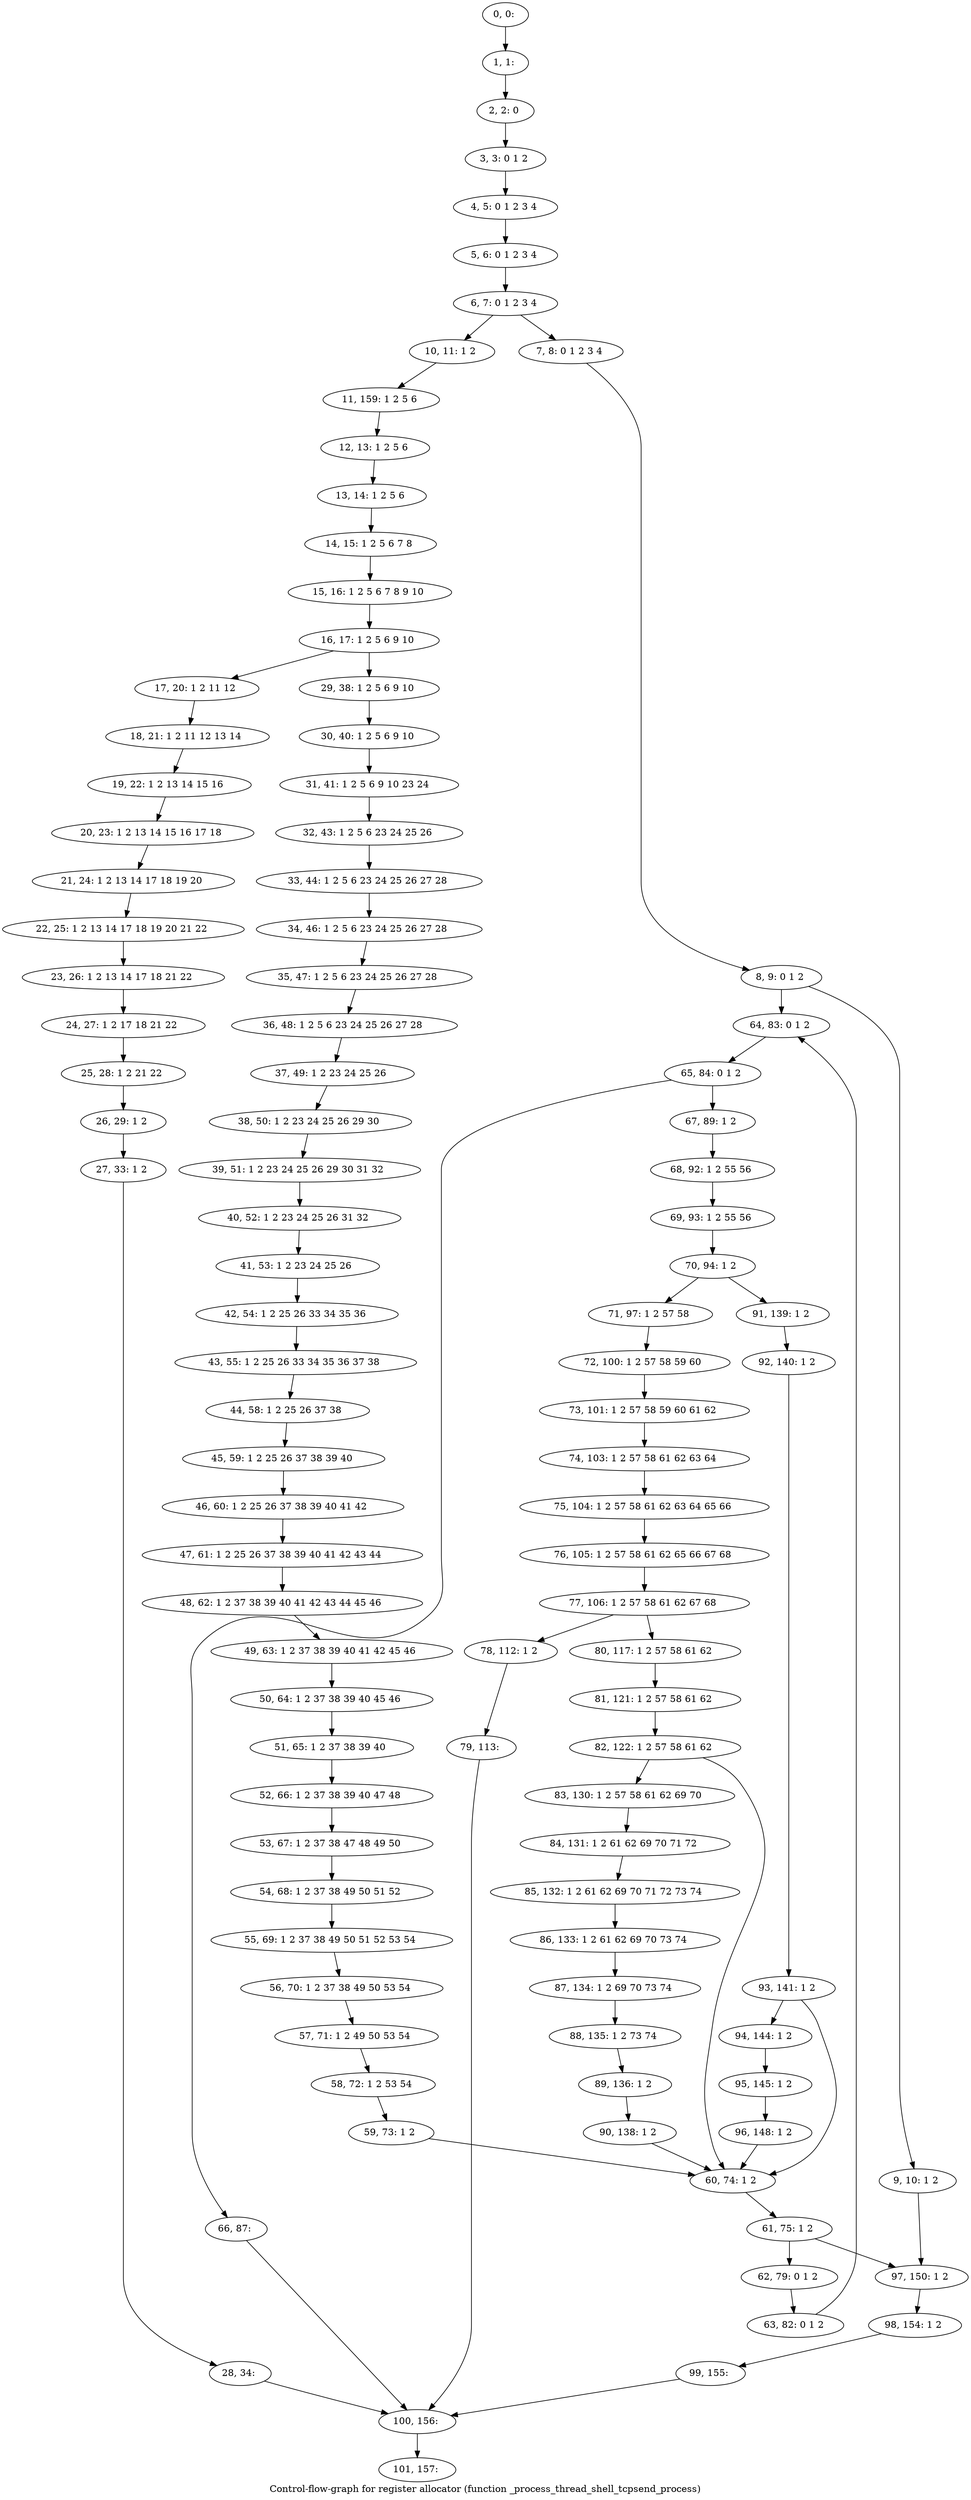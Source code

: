 digraph G {
graph [label="Control-flow-graph for register allocator (function _process_thread_shell_tcpsend_process)"]
0[label="0, 0: "];
1[label="1, 1: "];
2[label="2, 2: 0 "];
3[label="3, 3: 0 1 2 "];
4[label="4, 5: 0 1 2 3 4 "];
5[label="5, 6: 0 1 2 3 4 "];
6[label="6, 7: 0 1 2 3 4 "];
7[label="7, 8: 0 1 2 3 4 "];
8[label="8, 9: 0 1 2 "];
9[label="9, 10: 1 2 "];
10[label="10, 11: 1 2 "];
11[label="11, 159: 1 2 5 6 "];
12[label="12, 13: 1 2 5 6 "];
13[label="13, 14: 1 2 5 6 "];
14[label="14, 15: 1 2 5 6 7 8 "];
15[label="15, 16: 1 2 5 6 7 8 9 10 "];
16[label="16, 17: 1 2 5 6 9 10 "];
17[label="17, 20: 1 2 11 12 "];
18[label="18, 21: 1 2 11 12 13 14 "];
19[label="19, 22: 1 2 13 14 15 16 "];
20[label="20, 23: 1 2 13 14 15 16 17 18 "];
21[label="21, 24: 1 2 13 14 17 18 19 20 "];
22[label="22, 25: 1 2 13 14 17 18 19 20 21 22 "];
23[label="23, 26: 1 2 13 14 17 18 21 22 "];
24[label="24, 27: 1 2 17 18 21 22 "];
25[label="25, 28: 1 2 21 22 "];
26[label="26, 29: 1 2 "];
27[label="27, 33: 1 2 "];
28[label="28, 34: "];
29[label="29, 38: 1 2 5 6 9 10 "];
30[label="30, 40: 1 2 5 6 9 10 "];
31[label="31, 41: 1 2 5 6 9 10 23 24 "];
32[label="32, 43: 1 2 5 6 23 24 25 26 "];
33[label="33, 44: 1 2 5 6 23 24 25 26 27 28 "];
34[label="34, 46: 1 2 5 6 23 24 25 26 27 28 "];
35[label="35, 47: 1 2 5 6 23 24 25 26 27 28 "];
36[label="36, 48: 1 2 5 6 23 24 25 26 27 28 "];
37[label="37, 49: 1 2 23 24 25 26 "];
38[label="38, 50: 1 2 23 24 25 26 29 30 "];
39[label="39, 51: 1 2 23 24 25 26 29 30 31 32 "];
40[label="40, 52: 1 2 23 24 25 26 31 32 "];
41[label="41, 53: 1 2 23 24 25 26 "];
42[label="42, 54: 1 2 25 26 33 34 35 36 "];
43[label="43, 55: 1 2 25 26 33 34 35 36 37 38 "];
44[label="44, 58: 1 2 25 26 37 38 "];
45[label="45, 59: 1 2 25 26 37 38 39 40 "];
46[label="46, 60: 1 2 25 26 37 38 39 40 41 42 "];
47[label="47, 61: 1 2 25 26 37 38 39 40 41 42 43 44 "];
48[label="48, 62: 1 2 37 38 39 40 41 42 43 44 45 46 "];
49[label="49, 63: 1 2 37 38 39 40 41 42 45 46 "];
50[label="50, 64: 1 2 37 38 39 40 45 46 "];
51[label="51, 65: 1 2 37 38 39 40 "];
52[label="52, 66: 1 2 37 38 39 40 47 48 "];
53[label="53, 67: 1 2 37 38 47 48 49 50 "];
54[label="54, 68: 1 2 37 38 49 50 51 52 "];
55[label="55, 69: 1 2 37 38 49 50 51 52 53 54 "];
56[label="56, 70: 1 2 37 38 49 50 53 54 "];
57[label="57, 71: 1 2 49 50 53 54 "];
58[label="58, 72: 1 2 53 54 "];
59[label="59, 73: 1 2 "];
60[label="60, 74: 1 2 "];
61[label="61, 75: 1 2 "];
62[label="62, 79: 0 1 2 "];
63[label="63, 82: 0 1 2 "];
64[label="64, 83: 0 1 2 "];
65[label="65, 84: 0 1 2 "];
66[label="66, 87: "];
67[label="67, 89: 1 2 "];
68[label="68, 92: 1 2 55 56 "];
69[label="69, 93: 1 2 55 56 "];
70[label="70, 94: 1 2 "];
71[label="71, 97: 1 2 57 58 "];
72[label="72, 100: 1 2 57 58 59 60 "];
73[label="73, 101: 1 2 57 58 59 60 61 62 "];
74[label="74, 103: 1 2 57 58 61 62 63 64 "];
75[label="75, 104: 1 2 57 58 61 62 63 64 65 66 "];
76[label="76, 105: 1 2 57 58 61 62 65 66 67 68 "];
77[label="77, 106: 1 2 57 58 61 62 67 68 "];
78[label="78, 112: 1 2 "];
79[label="79, 113: "];
80[label="80, 117: 1 2 57 58 61 62 "];
81[label="81, 121: 1 2 57 58 61 62 "];
82[label="82, 122: 1 2 57 58 61 62 "];
83[label="83, 130: 1 2 57 58 61 62 69 70 "];
84[label="84, 131: 1 2 61 62 69 70 71 72 "];
85[label="85, 132: 1 2 61 62 69 70 71 72 73 74 "];
86[label="86, 133: 1 2 61 62 69 70 73 74 "];
87[label="87, 134: 1 2 69 70 73 74 "];
88[label="88, 135: 1 2 73 74 "];
89[label="89, 136: 1 2 "];
90[label="90, 138: 1 2 "];
91[label="91, 139: 1 2 "];
92[label="92, 140: 1 2 "];
93[label="93, 141: 1 2 "];
94[label="94, 144: 1 2 "];
95[label="95, 145: 1 2 "];
96[label="96, 148: 1 2 "];
97[label="97, 150: 1 2 "];
98[label="98, 154: 1 2 "];
99[label="99, 155: "];
100[label="100, 156: "];
101[label="101, 157: "];
0->1 ;
1->2 ;
2->3 ;
3->4 ;
4->5 ;
5->6 ;
6->7 ;
6->10 ;
7->8 ;
8->9 ;
8->64 ;
9->97 ;
10->11 ;
11->12 ;
12->13 ;
13->14 ;
14->15 ;
15->16 ;
16->17 ;
16->29 ;
17->18 ;
18->19 ;
19->20 ;
20->21 ;
21->22 ;
22->23 ;
23->24 ;
24->25 ;
25->26 ;
26->27 ;
27->28 ;
28->100 ;
29->30 ;
30->31 ;
31->32 ;
32->33 ;
33->34 ;
34->35 ;
35->36 ;
36->37 ;
37->38 ;
38->39 ;
39->40 ;
40->41 ;
41->42 ;
42->43 ;
43->44 ;
44->45 ;
45->46 ;
46->47 ;
47->48 ;
48->49 ;
49->50 ;
50->51 ;
51->52 ;
52->53 ;
53->54 ;
54->55 ;
55->56 ;
56->57 ;
57->58 ;
58->59 ;
59->60 ;
60->61 ;
61->62 ;
61->97 ;
62->63 ;
63->64 ;
64->65 ;
65->66 ;
65->67 ;
66->100 ;
67->68 ;
68->69 ;
69->70 ;
70->71 ;
70->91 ;
71->72 ;
72->73 ;
73->74 ;
74->75 ;
75->76 ;
76->77 ;
77->78 ;
77->80 ;
78->79 ;
79->100 ;
80->81 ;
81->82 ;
82->83 ;
82->60 ;
83->84 ;
84->85 ;
85->86 ;
86->87 ;
87->88 ;
88->89 ;
89->90 ;
90->60 ;
91->92 ;
92->93 ;
93->94 ;
93->60 ;
94->95 ;
95->96 ;
96->60 ;
97->98 ;
98->99 ;
99->100 ;
100->101 ;
}
